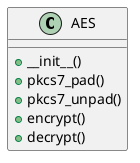 @startuml
class AES {
  + __init__()
  + pkcs7_pad()
  + pkcs7_unpad()
  + encrypt()
  + decrypt()
}
@enduml
